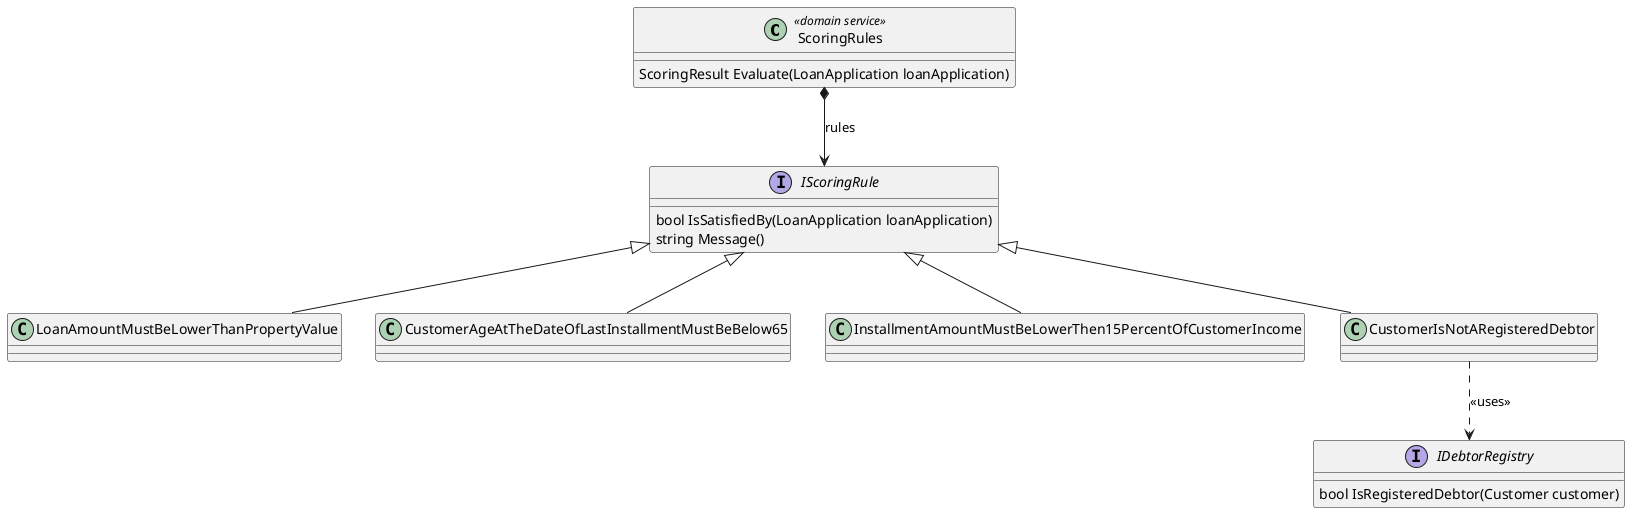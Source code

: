 @startuml
class ScoringRules <<domain service>> {
    ScoringResult Evaluate(LoanApplication loanApplication)
}

interface IScoringRule {
    bool IsSatisfiedBy(LoanApplication loanApplication)
    string Message()
}

class LoanAmountMustBeLowerThanPropertyValue

class CustomerAgeAtTheDateOfLastInstallmentMustBeBelow65

class InstallmentAmountMustBeLowerThen15PercentOfCustomerIncome

class CustomerIsNotARegisteredDebtor

interface IDebtorRegistry {
    bool IsRegisteredDebtor(Customer customer)
}

ScoringRules *--> IScoringRule : rules

IScoringRule <|-- LoanAmountMustBeLowerThanPropertyValue

IScoringRule <|-- CustomerAgeAtTheDateOfLastInstallmentMustBeBelow65

IScoringRule <|-- InstallmentAmountMustBeLowerThen15PercentOfCustomerIncome

IScoringRule <|-- CustomerIsNotARegisteredDebtor

CustomerIsNotARegisteredDebtor ..> IDebtorRegistry : <<uses>>

@enduml